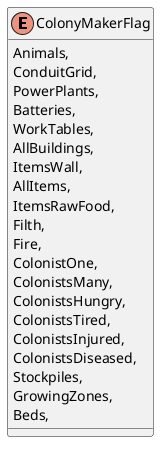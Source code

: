@startuml
enum ColonyMakerFlag {
    Animals,
    ConduitGrid,
    PowerPlants,
    Batteries,
    WorkTables,
    AllBuildings,
    ItemsWall,
    AllItems,
    ItemsRawFood,
    Filth,
    Fire,
    ColonistOne,
    ColonistsMany,
    ColonistsHungry,
    ColonistsTired,
    ColonistsInjured,
    ColonistsDiseased,
    Stockpiles,
    GrowingZones,
    Beds,
}
@enduml

